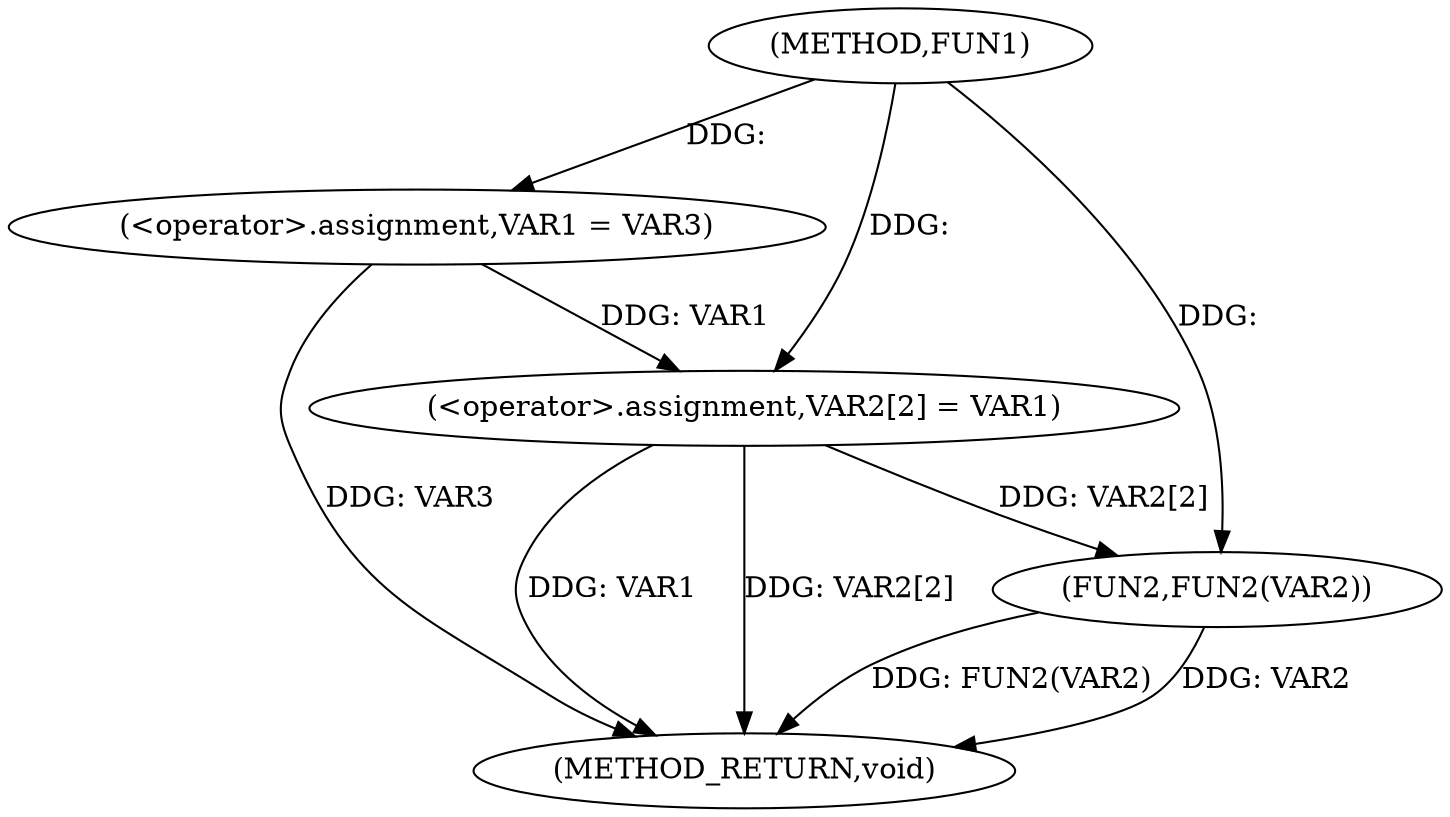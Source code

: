 digraph FUN1 {  
"1000100" [label = "(METHOD,FUN1)" ]
"1000116" [label = "(METHOD_RETURN,void)" ]
"1000106" [label = "(<operator>.assignment,VAR1 = VAR3)" ]
"1000109" [label = "(<operator>.assignment,VAR2[2] = VAR1)" ]
"1000114" [label = "(FUN2,FUN2(VAR2))" ]
  "1000106" -> "1000116"  [ label = "DDG: VAR3"] 
  "1000114" -> "1000116"  [ label = "DDG: FUN2(VAR2)"] 
  "1000114" -> "1000116"  [ label = "DDG: VAR2"] 
  "1000109" -> "1000116"  [ label = "DDG: VAR1"] 
  "1000109" -> "1000116"  [ label = "DDG: VAR2[2]"] 
  "1000100" -> "1000106"  [ label = "DDG: "] 
  "1000106" -> "1000109"  [ label = "DDG: VAR1"] 
  "1000100" -> "1000109"  [ label = "DDG: "] 
  "1000109" -> "1000114"  [ label = "DDG: VAR2[2]"] 
  "1000100" -> "1000114"  [ label = "DDG: "] 
}

